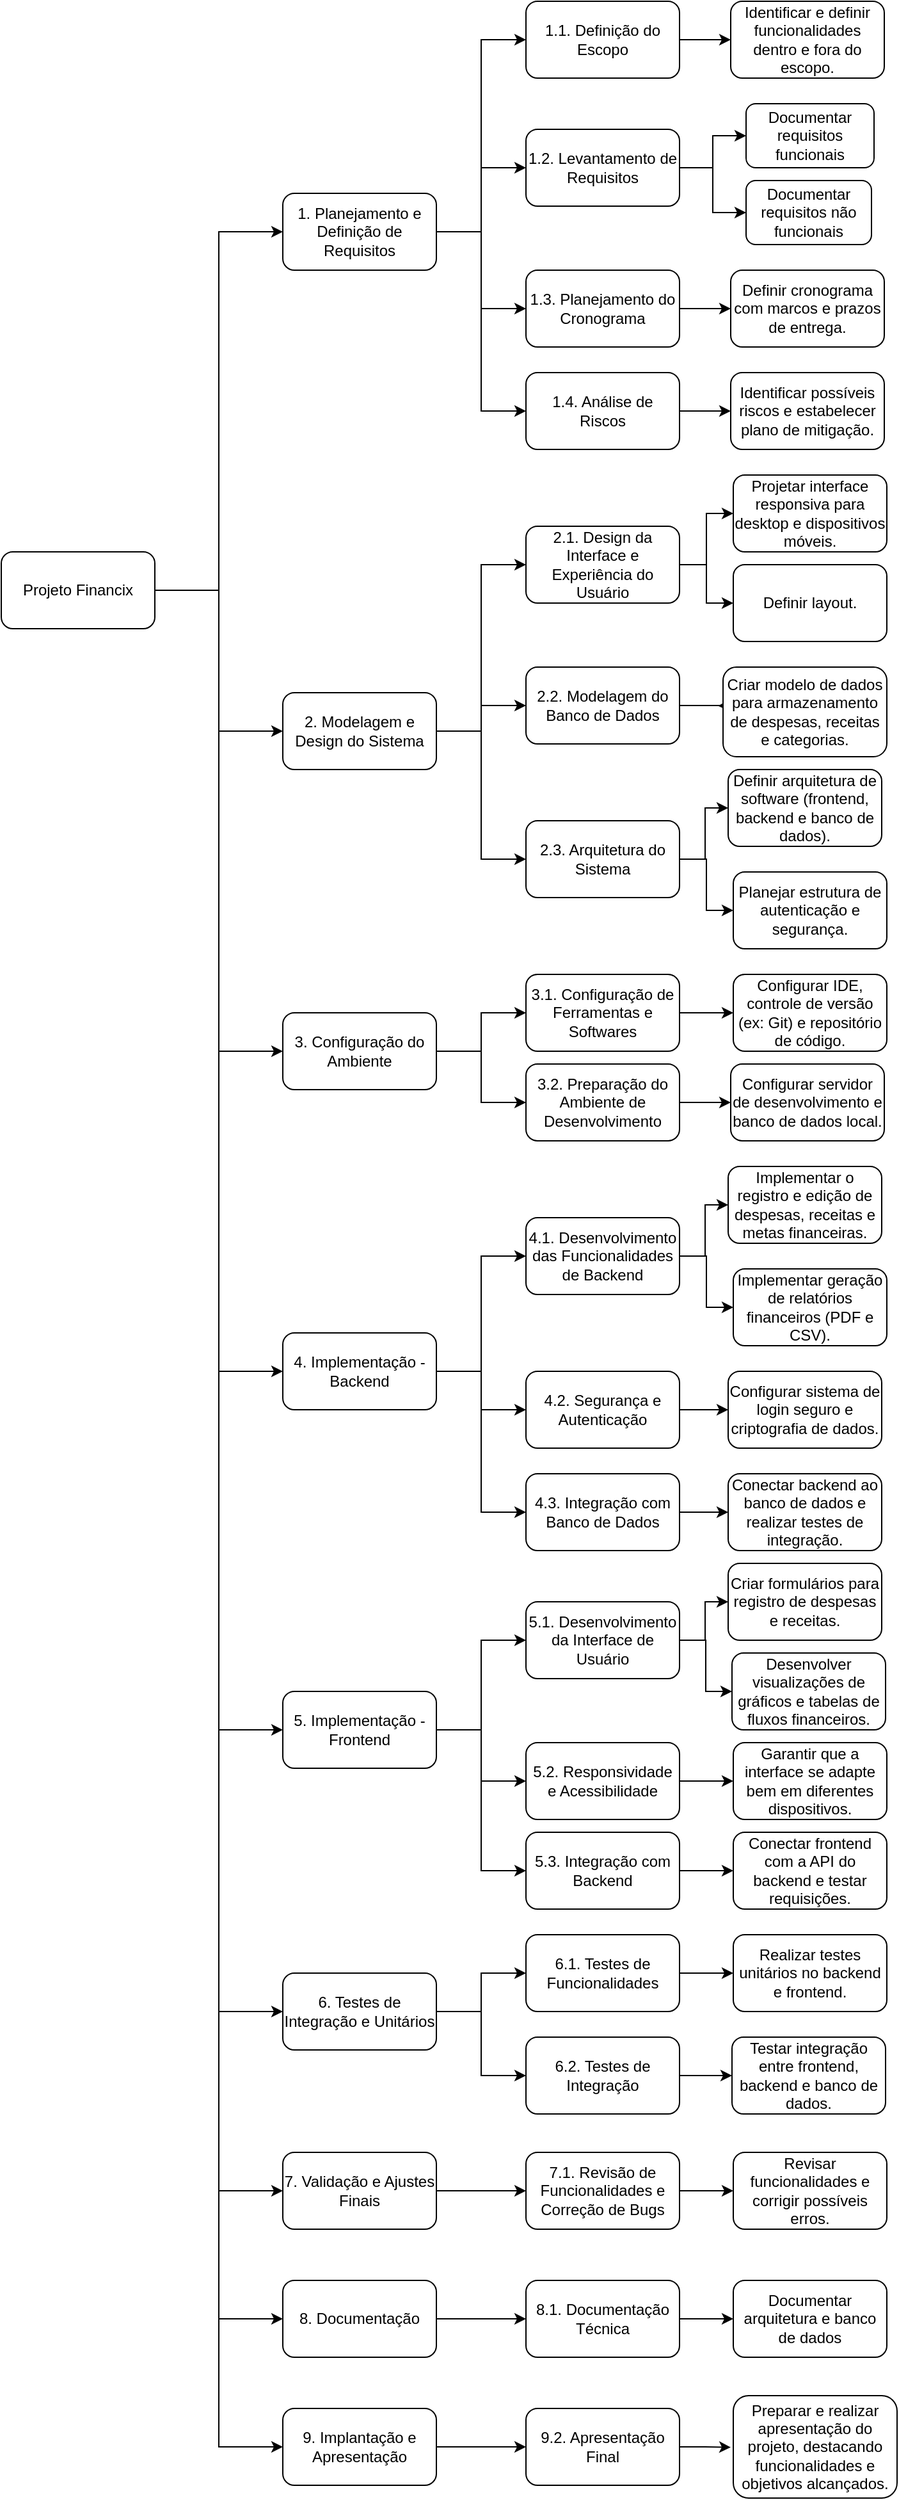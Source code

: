 <mxfile version="24.7.12">
  <diagram name="Página-1" id="34MFDzbk6Uq0YvKTs7TF">
    <mxGraphModel dx="1720" dy="743" grid="1" gridSize="10" guides="1" tooltips="1" connect="1" arrows="1" fold="1" page="1" pageScale="1" pageWidth="827" pageHeight="1169" math="0" shadow="0">
      <root>
        <mxCell id="0" />
        <mxCell id="1" parent="0" />
        <mxCell id="on4v9yn42gorZZdt6JrK-69" style="edgeStyle=orthogonalEdgeStyle;rounded=0;orthogonalLoop=1;jettySize=auto;html=1;exitX=1;exitY=0.5;exitDx=0;exitDy=0;entryX=0;entryY=0.5;entryDx=0;entryDy=0;" edge="1" parent="1" source="on4v9yn42gorZZdt6JrK-1" target="on4v9yn42gorZZdt6JrK-2">
          <mxGeometry relative="1" as="geometry" />
        </mxCell>
        <mxCell id="on4v9yn42gorZZdt6JrK-70" style="edgeStyle=orthogonalEdgeStyle;rounded=0;orthogonalLoop=1;jettySize=auto;html=1;exitX=1;exitY=0.5;exitDx=0;exitDy=0;entryX=0;entryY=0.5;entryDx=0;entryDy=0;" edge="1" parent="1" source="on4v9yn42gorZZdt6JrK-1" target="on4v9yn42gorZZdt6JrK-4">
          <mxGeometry relative="1" as="geometry" />
        </mxCell>
        <mxCell id="on4v9yn42gorZZdt6JrK-72" style="edgeStyle=orthogonalEdgeStyle;rounded=0;orthogonalLoop=1;jettySize=auto;html=1;exitX=1;exitY=0.5;exitDx=0;exitDy=0;entryX=0;entryY=0.5;entryDx=0;entryDy=0;" edge="1" parent="1" source="on4v9yn42gorZZdt6JrK-1" target="on4v9yn42gorZZdt6JrK-71">
          <mxGeometry relative="1" as="geometry" />
        </mxCell>
        <mxCell id="on4v9yn42gorZZdt6JrK-83" style="edgeStyle=orthogonalEdgeStyle;rounded=0;orthogonalLoop=1;jettySize=auto;html=1;exitX=1;exitY=0.5;exitDx=0;exitDy=0;entryX=0;entryY=0.5;entryDx=0;entryDy=0;" edge="1" parent="1" source="on4v9yn42gorZZdt6JrK-1" target="on4v9yn42gorZZdt6JrK-82">
          <mxGeometry relative="1" as="geometry" />
        </mxCell>
        <mxCell id="on4v9yn42gorZZdt6JrK-97" style="edgeStyle=orthogonalEdgeStyle;rounded=0;orthogonalLoop=1;jettySize=auto;html=1;exitX=1;exitY=0.5;exitDx=0;exitDy=0;entryX=0;entryY=0.5;entryDx=0;entryDy=0;" edge="1" parent="1" source="on4v9yn42gorZZdt6JrK-1" target="on4v9yn42gorZZdt6JrK-13">
          <mxGeometry relative="1" as="geometry" />
        </mxCell>
        <mxCell id="on4v9yn42gorZZdt6JrK-98" style="edgeStyle=orthogonalEdgeStyle;rounded=0;orthogonalLoop=1;jettySize=auto;html=1;exitX=1;exitY=0.5;exitDx=0;exitDy=0;entryX=0;entryY=0.5;entryDx=0;entryDy=0;" edge="1" parent="1" source="on4v9yn42gorZZdt6JrK-1" target="on4v9yn42gorZZdt6JrK-12">
          <mxGeometry relative="1" as="geometry" />
        </mxCell>
        <mxCell id="on4v9yn42gorZZdt6JrK-99" style="edgeStyle=orthogonalEdgeStyle;rounded=0;orthogonalLoop=1;jettySize=auto;html=1;exitX=1;exitY=0.5;exitDx=0;exitDy=0;entryX=0;entryY=0.5;entryDx=0;entryDy=0;" edge="1" parent="1" source="on4v9yn42gorZZdt6JrK-1" target="on4v9yn42gorZZdt6JrK-11">
          <mxGeometry relative="1" as="geometry" />
        </mxCell>
        <mxCell id="on4v9yn42gorZZdt6JrK-100" style="edgeStyle=orthogonalEdgeStyle;rounded=0;orthogonalLoop=1;jettySize=auto;html=1;exitX=1;exitY=0.5;exitDx=0;exitDy=0;entryX=0;entryY=0.5;entryDx=0;entryDy=0;" edge="1" parent="1" source="on4v9yn42gorZZdt6JrK-1" target="on4v9yn42gorZZdt6JrK-10">
          <mxGeometry relative="1" as="geometry" />
        </mxCell>
        <mxCell id="on4v9yn42gorZZdt6JrK-101" style="edgeStyle=orthogonalEdgeStyle;rounded=0;orthogonalLoop=1;jettySize=auto;html=1;exitX=1;exitY=0.5;exitDx=0;exitDy=0;entryX=0;entryY=0.5;entryDx=0;entryDy=0;" edge="1" parent="1" source="on4v9yn42gorZZdt6JrK-1" target="on4v9yn42gorZZdt6JrK-14">
          <mxGeometry relative="1" as="geometry" />
        </mxCell>
        <mxCell id="on4v9yn42gorZZdt6JrK-1" value="Projeto Financix" style="rounded=1;whiteSpace=wrap;html=1;" vertex="1" parent="1">
          <mxGeometry x="40" y="560" width="120" height="60" as="geometry" />
        </mxCell>
        <mxCell id="on4v9yn42gorZZdt6JrK-47" style="edgeStyle=orthogonalEdgeStyle;rounded=0;orthogonalLoop=1;jettySize=auto;html=1;exitX=1;exitY=0.5;exitDx=0;exitDy=0;entryX=0;entryY=0.5;entryDx=0;entryDy=0;" edge="1" parent="1" source="on4v9yn42gorZZdt6JrK-2" target="on4v9yn42gorZZdt6JrK-22">
          <mxGeometry relative="1" as="geometry" />
        </mxCell>
        <mxCell id="on4v9yn42gorZZdt6JrK-51" style="edgeStyle=orthogonalEdgeStyle;rounded=0;orthogonalLoop=1;jettySize=auto;html=1;exitX=1;exitY=0.5;exitDx=0;exitDy=0;entryX=0;entryY=0.5;entryDx=0;entryDy=0;" edge="1" parent="1" source="on4v9yn42gorZZdt6JrK-2" target="on4v9yn42gorZZdt6JrK-26">
          <mxGeometry relative="1" as="geometry" />
        </mxCell>
        <mxCell id="on4v9yn42gorZZdt6JrK-52" style="edgeStyle=orthogonalEdgeStyle;rounded=0;orthogonalLoop=1;jettySize=auto;html=1;exitX=1;exitY=0.5;exitDx=0;exitDy=0;entryX=0;entryY=0.5;entryDx=0;entryDy=0;" edge="1" parent="1" source="on4v9yn42gorZZdt6JrK-2" target="on4v9yn42gorZZdt6JrK-32">
          <mxGeometry relative="1" as="geometry" />
        </mxCell>
        <mxCell id="on4v9yn42gorZZdt6JrK-54" style="edgeStyle=orthogonalEdgeStyle;rounded=0;orthogonalLoop=1;jettySize=auto;html=1;exitX=1;exitY=0.5;exitDx=0;exitDy=0;entryX=0;entryY=0.5;entryDx=0;entryDy=0;" edge="1" parent="1" source="on4v9yn42gorZZdt6JrK-2" target="on4v9yn42gorZZdt6JrK-36">
          <mxGeometry relative="1" as="geometry" />
        </mxCell>
        <mxCell id="on4v9yn42gorZZdt6JrK-2" value="1. Planejamento e Definição de Requisitos" style="rounded=1;whiteSpace=wrap;html=1;" vertex="1" parent="1">
          <mxGeometry x="260" y="280" width="120" height="60" as="geometry" />
        </mxCell>
        <mxCell id="on4v9yn42gorZZdt6JrK-55" style="edgeStyle=orthogonalEdgeStyle;rounded=0;orthogonalLoop=1;jettySize=auto;html=1;exitX=1;exitY=0.5;exitDx=0;exitDy=0;entryX=0;entryY=0.5;entryDx=0;entryDy=0;" edge="1" parent="1" source="on4v9yn42gorZZdt6JrK-4" target="on4v9yn42gorZZdt6JrK-40">
          <mxGeometry relative="1" as="geometry" />
        </mxCell>
        <mxCell id="on4v9yn42gorZZdt6JrK-59" style="edgeStyle=orthogonalEdgeStyle;rounded=0;orthogonalLoop=1;jettySize=auto;html=1;exitX=1;exitY=0.5;exitDx=0;exitDy=0;entryX=0;entryY=0.5;entryDx=0;entryDy=0;" edge="1" parent="1" source="on4v9yn42gorZZdt6JrK-4" target="on4v9yn42gorZZdt6JrK-58">
          <mxGeometry relative="1" as="geometry" />
        </mxCell>
        <mxCell id="on4v9yn42gorZZdt6JrK-68" style="edgeStyle=orthogonalEdgeStyle;rounded=0;orthogonalLoop=1;jettySize=auto;html=1;exitX=1;exitY=0.5;exitDx=0;exitDy=0;entryX=0;entryY=0.5;entryDx=0;entryDy=0;" edge="1" parent="1" source="on4v9yn42gorZZdt6JrK-4" target="on4v9yn42gorZZdt6JrK-63">
          <mxGeometry relative="1" as="geometry" />
        </mxCell>
        <mxCell id="on4v9yn42gorZZdt6JrK-4" value="2. Modelagem e Design do Sistema" style="rounded=1;whiteSpace=wrap;html=1;" vertex="1" parent="1">
          <mxGeometry x="260" y="670" width="120" height="60" as="geometry" />
        </mxCell>
        <mxCell id="on4v9yn42gorZZdt6JrK-131" style="edgeStyle=orthogonalEdgeStyle;rounded=0;orthogonalLoop=1;jettySize=auto;html=1;exitX=1;exitY=0.5;exitDx=0;exitDy=0;entryX=0;entryY=0.5;entryDx=0;entryDy=0;" edge="1" parent="1" source="on4v9yn42gorZZdt6JrK-10" target="on4v9yn42gorZZdt6JrK-129">
          <mxGeometry relative="1" as="geometry" />
        </mxCell>
        <mxCell id="on4v9yn42gorZZdt6JrK-10" value="8. Documentação" style="rounded=1;whiteSpace=wrap;html=1;" vertex="1" parent="1">
          <mxGeometry x="260" y="1910" width="120" height="60" as="geometry" />
        </mxCell>
        <mxCell id="on4v9yn42gorZZdt6JrK-127" style="edgeStyle=orthogonalEdgeStyle;rounded=0;orthogonalLoop=1;jettySize=auto;html=1;exitX=1;exitY=0.5;exitDx=0;exitDy=0;entryX=0;entryY=0.5;entryDx=0;entryDy=0;" edge="1" parent="1" source="on4v9yn42gorZZdt6JrK-11" target="on4v9yn42gorZZdt6JrK-125">
          <mxGeometry relative="1" as="geometry" />
        </mxCell>
        <mxCell id="on4v9yn42gorZZdt6JrK-11" value="7. Validação e Ajustes Finais" style="rounded=1;whiteSpace=wrap;html=1;" vertex="1" parent="1">
          <mxGeometry x="260" y="1810" width="120" height="60" as="geometry" />
        </mxCell>
        <mxCell id="on4v9yn42gorZZdt6JrK-118" style="edgeStyle=orthogonalEdgeStyle;rounded=0;orthogonalLoop=1;jettySize=auto;html=1;exitX=1;exitY=0.5;exitDx=0;exitDy=0;entryX=0;entryY=0.5;entryDx=0;entryDy=0;" edge="1" parent="1" source="on4v9yn42gorZZdt6JrK-12" target="on4v9yn42gorZZdt6JrK-116">
          <mxGeometry relative="1" as="geometry" />
        </mxCell>
        <mxCell id="on4v9yn42gorZZdt6JrK-119" style="edgeStyle=orthogonalEdgeStyle;rounded=0;orthogonalLoop=1;jettySize=auto;html=1;exitX=1;exitY=0.5;exitDx=0;exitDy=0;entryX=0;entryY=0.5;entryDx=0;entryDy=0;" edge="1" parent="1" source="on4v9yn42gorZZdt6JrK-12" target="on4v9yn42gorZZdt6JrK-117">
          <mxGeometry relative="1" as="geometry" />
        </mxCell>
        <mxCell id="on4v9yn42gorZZdt6JrK-12" value="6. Testes de Integração e Unitários" style="rounded=1;whiteSpace=wrap;html=1;" vertex="1" parent="1">
          <mxGeometry x="260" y="1670" width="120" height="60" as="geometry" />
        </mxCell>
        <mxCell id="on4v9yn42gorZZdt6JrK-109" style="edgeStyle=orthogonalEdgeStyle;rounded=0;orthogonalLoop=1;jettySize=auto;html=1;exitX=1;exitY=0.5;exitDx=0;exitDy=0;entryX=0;entryY=0.5;entryDx=0;entryDy=0;" edge="1" parent="1" source="on4v9yn42gorZZdt6JrK-13" target="on4v9yn42gorZZdt6JrK-102">
          <mxGeometry relative="1" as="geometry" />
        </mxCell>
        <mxCell id="on4v9yn42gorZZdt6JrK-114" style="edgeStyle=orthogonalEdgeStyle;rounded=0;orthogonalLoop=1;jettySize=auto;html=1;exitX=1;exitY=0.5;exitDx=0;exitDy=0;entryX=0;entryY=0.5;entryDx=0;entryDy=0;" edge="1" parent="1" source="on4v9yn42gorZZdt6JrK-13" target="on4v9yn42gorZZdt6JrK-103">
          <mxGeometry relative="1" as="geometry" />
        </mxCell>
        <mxCell id="on4v9yn42gorZZdt6JrK-115" style="edgeStyle=orthogonalEdgeStyle;rounded=0;orthogonalLoop=1;jettySize=auto;html=1;exitX=1;exitY=0.5;exitDx=0;exitDy=0;entryX=0;entryY=0.5;entryDx=0;entryDy=0;" edge="1" parent="1" source="on4v9yn42gorZZdt6JrK-13" target="on4v9yn42gorZZdt6JrK-104">
          <mxGeometry relative="1" as="geometry" />
        </mxCell>
        <mxCell id="on4v9yn42gorZZdt6JrK-13" value="5. Implementação - Frontend" style="rounded=1;whiteSpace=wrap;html=1;" vertex="1" parent="1">
          <mxGeometry x="260" y="1450" width="120" height="60" as="geometry" />
        </mxCell>
        <mxCell id="on4v9yn42gorZZdt6JrK-135" style="edgeStyle=orthogonalEdgeStyle;rounded=0;orthogonalLoop=1;jettySize=auto;html=1;exitX=1;exitY=0.5;exitDx=0;exitDy=0;entryX=0;entryY=0.5;entryDx=0;entryDy=0;" edge="1" parent="1" source="on4v9yn42gorZZdt6JrK-14" target="on4v9yn42gorZZdt6JrK-133">
          <mxGeometry relative="1" as="geometry" />
        </mxCell>
        <mxCell id="on4v9yn42gorZZdt6JrK-14" value="9. Implantação e Apresentação" style="rounded=1;whiteSpace=wrap;html=1;" vertex="1" parent="1">
          <mxGeometry x="260" y="2010" width="120" height="60" as="geometry" />
        </mxCell>
        <mxCell id="on4v9yn42gorZZdt6JrK-46" style="edgeStyle=orthogonalEdgeStyle;rounded=0;orthogonalLoop=1;jettySize=auto;html=1;exitX=1;exitY=0.5;exitDx=0;exitDy=0;entryX=0;entryY=0.5;entryDx=0;entryDy=0;" edge="1" parent="1" source="on4v9yn42gorZZdt6JrK-22" target="on4v9yn42gorZZdt6JrK-23">
          <mxGeometry relative="1" as="geometry" />
        </mxCell>
        <mxCell id="on4v9yn42gorZZdt6JrK-22" value="1.1. Definição do Escopo" style="rounded=1;whiteSpace=wrap;html=1;" vertex="1" parent="1">
          <mxGeometry x="450" y="130" width="120" height="60" as="geometry" />
        </mxCell>
        <mxCell id="on4v9yn42gorZZdt6JrK-23" value="Identificar e definir funcionalidades dentro e fora do escopo." style="rounded=1;whiteSpace=wrap;html=1;" vertex="1" parent="1">
          <mxGeometry x="610" y="130" width="120" height="60" as="geometry" />
        </mxCell>
        <mxCell id="on4v9yn42gorZZdt6JrK-48" style="edgeStyle=orthogonalEdgeStyle;rounded=0;orthogonalLoop=1;jettySize=auto;html=1;exitX=1;exitY=0.5;exitDx=0;exitDy=0;entryX=0;entryY=0.5;entryDx=0;entryDy=0;" edge="1" parent="1" source="on4v9yn42gorZZdt6JrK-26" target="on4v9yn42gorZZdt6JrK-28">
          <mxGeometry relative="1" as="geometry" />
        </mxCell>
        <mxCell id="on4v9yn42gorZZdt6JrK-49" style="edgeStyle=orthogonalEdgeStyle;rounded=0;orthogonalLoop=1;jettySize=auto;html=1;exitX=1;exitY=0.5;exitDx=0;exitDy=0;entryX=0;entryY=0.5;entryDx=0;entryDy=0;" edge="1" parent="1" source="on4v9yn42gorZZdt6JrK-26" target="on4v9yn42gorZZdt6JrK-30">
          <mxGeometry relative="1" as="geometry" />
        </mxCell>
        <mxCell id="on4v9yn42gorZZdt6JrK-26" value="1.2. Levantamento de Requisitos" style="rounded=1;whiteSpace=wrap;html=1;" vertex="1" parent="1">
          <mxGeometry x="450" y="230" width="120" height="60" as="geometry" />
        </mxCell>
        <mxCell id="on4v9yn42gorZZdt6JrK-28" value="Documentar requisitos funcionais" style="rounded=1;whiteSpace=wrap;html=1;" vertex="1" parent="1">
          <mxGeometry x="622" y="210" width="100" height="50" as="geometry" />
        </mxCell>
        <mxCell id="on4v9yn42gorZZdt6JrK-30" value="Documentar requisitos não funcionais" style="rounded=1;whiteSpace=wrap;html=1;" vertex="1" parent="1">
          <mxGeometry x="622" y="270" width="98" height="50" as="geometry" />
        </mxCell>
        <mxCell id="on4v9yn42gorZZdt6JrK-50" style="edgeStyle=orthogonalEdgeStyle;rounded=0;orthogonalLoop=1;jettySize=auto;html=1;exitX=1;exitY=0.5;exitDx=0;exitDy=0;entryX=0;entryY=0.5;entryDx=0;entryDy=0;" edge="1" parent="1" source="on4v9yn42gorZZdt6JrK-32" target="on4v9yn42gorZZdt6JrK-33">
          <mxGeometry relative="1" as="geometry" />
        </mxCell>
        <mxCell id="on4v9yn42gorZZdt6JrK-32" value="1.3. Planejamento do Cronograma" style="rounded=1;whiteSpace=wrap;html=1;" vertex="1" parent="1">
          <mxGeometry x="450" y="340" width="120" height="60" as="geometry" />
        </mxCell>
        <mxCell id="on4v9yn42gorZZdt6JrK-33" value="Definir cronograma com marcos e prazos de entrega." style="rounded=1;whiteSpace=wrap;html=1;" vertex="1" parent="1">
          <mxGeometry x="610" y="340" width="120" height="60" as="geometry" />
        </mxCell>
        <mxCell id="on4v9yn42gorZZdt6JrK-53" style="edgeStyle=orthogonalEdgeStyle;rounded=0;orthogonalLoop=1;jettySize=auto;html=1;exitX=1;exitY=0.5;exitDx=0;exitDy=0;entryX=0;entryY=0.5;entryDx=0;entryDy=0;" edge="1" parent="1" source="on4v9yn42gorZZdt6JrK-36" target="on4v9yn42gorZZdt6JrK-37">
          <mxGeometry relative="1" as="geometry" />
        </mxCell>
        <mxCell id="on4v9yn42gorZZdt6JrK-36" value="1.4. Análise de Riscos" style="rounded=1;whiteSpace=wrap;html=1;" vertex="1" parent="1">
          <mxGeometry x="450" y="420" width="120" height="60" as="geometry" />
        </mxCell>
        <mxCell id="on4v9yn42gorZZdt6JrK-37" value="Identificar possíveis riscos e estabelecer plano de mitigação." style="rounded=1;whiteSpace=wrap;html=1;" vertex="1" parent="1">
          <mxGeometry x="610" y="420" width="120" height="60" as="geometry" />
        </mxCell>
        <mxCell id="on4v9yn42gorZZdt6JrK-56" style="edgeStyle=orthogonalEdgeStyle;rounded=0;orthogonalLoop=1;jettySize=auto;html=1;exitX=1;exitY=0.5;exitDx=0;exitDy=0;entryX=0;entryY=0.5;entryDx=0;entryDy=0;" edge="1" parent="1" source="on4v9yn42gorZZdt6JrK-40" target="on4v9yn42gorZZdt6JrK-41">
          <mxGeometry relative="1" as="geometry" />
        </mxCell>
        <mxCell id="on4v9yn42gorZZdt6JrK-57" style="edgeStyle=orthogonalEdgeStyle;rounded=0;orthogonalLoop=1;jettySize=auto;html=1;exitX=1;exitY=0.5;exitDx=0;exitDy=0;entryX=0;entryY=0.5;entryDx=0;entryDy=0;" edge="1" parent="1" source="on4v9yn42gorZZdt6JrK-40" target="on4v9yn42gorZZdt6JrK-42">
          <mxGeometry relative="1" as="geometry" />
        </mxCell>
        <mxCell id="on4v9yn42gorZZdt6JrK-40" value="2.1. Design da Interface e Experiência do Usuário" style="rounded=1;whiteSpace=wrap;html=1;" vertex="1" parent="1">
          <mxGeometry x="450" y="540" width="120" height="60" as="geometry" />
        </mxCell>
        <mxCell id="on4v9yn42gorZZdt6JrK-41" value="Projetar interface responsiva para desktop e dispositivos móveis." style="rounded=1;whiteSpace=wrap;html=1;" vertex="1" parent="1">
          <mxGeometry x="612" y="500" width="120" height="60" as="geometry" />
        </mxCell>
        <mxCell id="on4v9yn42gorZZdt6JrK-42" value="Definir layout." style="rounded=1;whiteSpace=wrap;html=1;" vertex="1" parent="1">
          <mxGeometry x="612" y="570" width="120" height="60" as="geometry" />
        </mxCell>
        <mxCell id="on4v9yn42gorZZdt6JrK-62" style="edgeStyle=orthogonalEdgeStyle;rounded=0;orthogonalLoop=1;jettySize=auto;html=1;exitX=1;exitY=0.5;exitDx=0;exitDy=0;" edge="1" parent="1" source="on4v9yn42gorZZdt6JrK-58">
          <mxGeometry relative="1" as="geometry">
            <mxPoint x="600" y="680.294" as="targetPoint" />
            <Array as="points">
              <mxPoint x="610" y="680" />
              <mxPoint x="610" y="680" />
            </Array>
          </mxGeometry>
        </mxCell>
        <mxCell id="on4v9yn42gorZZdt6JrK-58" value="2.2. Modelagem do Banco de Dados" style="rounded=1;whiteSpace=wrap;html=1;" vertex="1" parent="1">
          <mxGeometry x="450" y="650" width="120" height="60" as="geometry" />
        </mxCell>
        <mxCell id="on4v9yn42gorZZdt6JrK-60" value="Criar modelo de dados para armazenamento de despesas, receitas e categorias." style="rounded=1;whiteSpace=wrap;html=1;" vertex="1" parent="1">
          <mxGeometry x="604" y="650" width="128" height="70" as="geometry" />
        </mxCell>
        <mxCell id="on4v9yn42gorZZdt6JrK-66" style="edgeStyle=orthogonalEdgeStyle;rounded=0;orthogonalLoop=1;jettySize=auto;html=1;exitX=1;exitY=0.5;exitDx=0;exitDy=0;entryX=0;entryY=0.5;entryDx=0;entryDy=0;" edge="1" parent="1" source="on4v9yn42gorZZdt6JrK-63" target="on4v9yn42gorZZdt6JrK-64">
          <mxGeometry relative="1" as="geometry" />
        </mxCell>
        <mxCell id="on4v9yn42gorZZdt6JrK-67" style="edgeStyle=orthogonalEdgeStyle;rounded=0;orthogonalLoop=1;jettySize=auto;html=1;exitX=1;exitY=0.5;exitDx=0;exitDy=0;entryX=0;entryY=0.5;entryDx=0;entryDy=0;" edge="1" parent="1" source="on4v9yn42gorZZdt6JrK-63" target="on4v9yn42gorZZdt6JrK-65">
          <mxGeometry relative="1" as="geometry" />
        </mxCell>
        <mxCell id="on4v9yn42gorZZdt6JrK-63" value="2.3. Arquitetura do Sistema" style="rounded=1;whiteSpace=wrap;html=1;" vertex="1" parent="1">
          <mxGeometry x="450" y="770" width="120" height="60" as="geometry" />
        </mxCell>
        <mxCell id="on4v9yn42gorZZdt6JrK-64" value="Definir arquitetura de software (frontend, backend e banco de dados)." style="rounded=1;whiteSpace=wrap;html=1;" vertex="1" parent="1">
          <mxGeometry x="608" y="730" width="120" height="60" as="geometry" />
        </mxCell>
        <mxCell id="on4v9yn42gorZZdt6JrK-65" value="Planejar estrutura de autenticação e segurança." style="rounded=1;whiteSpace=wrap;html=1;" vertex="1" parent="1">
          <mxGeometry x="612" y="810" width="120" height="60" as="geometry" />
        </mxCell>
        <mxCell id="on4v9yn42gorZZdt6JrK-76" style="edgeStyle=orthogonalEdgeStyle;rounded=0;orthogonalLoop=1;jettySize=auto;html=1;exitX=1;exitY=0.5;exitDx=0;exitDy=0;entryX=0;entryY=0.5;entryDx=0;entryDy=0;" edge="1" parent="1" source="on4v9yn42gorZZdt6JrK-71" target="on4v9yn42gorZZdt6JrK-73">
          <mxGeometry relative="1" as="geometry" />
        </mxCell>
        <mxCell id="on4v9yn42gorZZdt6JrK-78" style="edgeStyle=orthogonalEdgeStyle;rounded=0;orthogonalLoop=1;jettySize=auto;html=1;exitX=1;exitY=0.5;exitDx=0;exitDy=0;entryX=0;entryY=0.5;entryDx=0;entryDy=0;" edge="1" parent="1" source="on4v9yn42gorZZdt6JrK-71" target="on4v9yn42gorZZdt6JrK-74">
          <mxGeometry relative="1" as="geometry" />
        </mxCell>
        <mxCell id="on4v9yn42gorZZdt6JrK-71" value="3. Configuração do Ambiente" style="rounded=1;whiteSpace=wrap;html=1;" vertex="1" parent="1">
          <mxGeometry x="260" y="920" width="120" height="60" as="geometry" />
        </mxCell>
        <mxCell id="on4v9yn42gorZZdt6JrK-77" style="edgeStyle=orthogonalEdgeStyle;rounded=0;orthogonalLoop=1;jettySize=auto;html=1;exitX=1;exitY=0.5;exitDx=0;exitDy=0;entryX=0;entryY=0.5;entryDx=0;entryDy=0;" edge="1" parent="1" source="on4v9yn42gorZZdt6JrK-73" target="on4v9yn42gorZZdt6JrK-75">
          <mxGeometry relative="1" as="geometry" />
        </mxCell>
        <mxCell id="on4v9yn42gorZZdt6JrK-73" value="3.1. Configuração de Ferramentas e Softwares" style="rounded=1;whiteSpace=wrap;html=1;" vertex="1" parent="1">
          <mxGeometry x="450" y="890" width="120" height="60" as="geometry" />
        </mxCell>
        <mxCell id="on4v9yn42gorZZdt6JrK-81" style="edgeStyle=orthogonalEdgeStyle;rounded=0;orthogonalLoop=1;jettySize=auto;html=1;exitX=1;exitY=0.5;exitDx=0;exitDy=0;entryX=0;entryY=0.5;entryDx=0;entryDy=0;" edge="1" parent="1" source="on4v9yn42gorZZdt6JrK-74" target="on4v9yn42gorZZdt6JrK-79">
          <mxGeometry relative="1" as="geometry" />
        </mxCell>
        <mxCell id="on4v9yn42gorZZdt6JrK-74" value="3.2. Preparação do Ambiente de Desenvolvimento" style="rounded=1;whiteSpace=wrap;html=1;" vertex="1" parent="1">
          <mxGeometry x="450" y="960" width="120" height="60" as="geometry" />
        </mxCell>
        <mxCell id="on4v9yn42gorZZdt6JrK-75" value="Configurar IDE, controle de versão (ex: Git) e repositório de código." style="rounded=1;whiteSpace=wrap;html=1;" vertex="1" parent="1">
          <mxGeometry x="612" y="890" width="120" height="60" as="geometry" />
        </mxCell>
        <mxCell id="on4v9yn42gorZZdt6JrK-79" value="Configurar servidor de desenvolvimento e banco de dados local." style="rounded=1;whiteSpace=wrap;html=1;" vertex="1" parent="1">
          <mxGeometry x="610" y="960" width="120" height="60" as="geometry" />
        </mxCell>
        <mxCell id="on4v9yn42gorZZdt6JrK-86" style="edgeStyle=orthogonalEdgeStyle;rounded=0;orthogonalLoop=1;jettySize=auto;html=1;exitX=1;exitY=0.5;exitDx=0;exitDy=0;entryX=0;entryY=0.5;entryDx=0;entryDy=0;" edge="1" parent="1" source="on4v9yn42gorZZdt6JrK-80" target="on4v9yn42gorZZdt6JrK-84">
          <mxGeometry relative="1" as="geometry" />
        </mxCell>
        <mxCell id="on4v9yn42gorZZdt6JrK-87" style="edgeStyle=orthogonalEdgeStyle;rounded=0;orthogonalLoop=1;jettySize=auto;html=1;exitX=1;exitY=0.5;exitDx=0;exitDy=0;entryX=0;entryY=0.5;entryDx=0;entryDy=0;" edge="1" parent="1" source="on4v9yn42gorZZdt6JrK-80" target="on4v9yn42gorZZdt6JrK-85">
          <mxGeometry relative="1" as="geometry" />
        </mxCell>
        <mxCell id="on4v9yn42gorZZdt6JrK-80" value="4.1. Desenvolvimento das Funcionalidades de Backend" style="rounded=1;whiteSpace=wrap;html=1;" vertex="1" parent="1">
          <mxGeometry x="450" y="1080" width="120" height="60" as="geometry" />
        </mxCell>
        <mxCell id="on4v9yn42gorZZdt6JrK-88" style="edgeStyle=orthogonalEdgeStyle;rounded=0;orthogonalLoop=1;jettySize=auto;html=1;exitX=1;exitY=0.5;exitDx=0;exitDy=0;entryX=0;entryY=0.5;entryDx=0;entryDy=0;" edge="1" parent="1" source="on4v9yn42gorZZdt6JrK-82" target="on4v9yn42gorZZdt6JrK-80">
          <mxGeometry relative="1" as="geometry" />
        </mxCell>
        <mxCell id="on4v9yn42gorZZdt6JrK-91" style="edgeStyle=orthogonalEdgeStyle;rounded=0;orthogonalLoop=1;jettySize=auto;html=1;exitX=1;exitY=0.5;exitDx=0;exitDy=0;entryX=0;entryY=0.5;entryDx=0;entryDy=0;" edge="1" parent="1" source="on4v9yn42gorZZdt6JrK-82" target="on4v9yn42gorZZdt6JrK-89">
          <mxGeometry relative="1" as="geometry" />
        </mxCell>
        <mxCell id="on4v9yn42gorZZdt6JrK-95" style="edgeStyle=orthogonalEdgeStyle;rounded=0;orthogonalLoop=1;jettySize=auto;html=1;exitX=1;exitY=0.5;exitDx=0;exitDy=0;entryX=0;entryY=0.5;entryDx=0;entryDy=0;" edge="1" parent="1" source="on4v9yn42gorZZdt6JrK-82" target="on4v9yn42gorZZdt6JrK-93">
          <mxGeometry relative="1" as="geometry" />
        </mxCell>
        <mxCell id="on4v9yn42gorZZdt6JrK-82" value="4. Implementação - Backend" style="rounded=1;whiteSpace=wrap;html=1;" vertex="1" parent="1">
          <mxGeometry x="260" y="1170" width="120" height="60" as="geometry" />
        </mxCell>
        <mxCell id="on4v9yn42gorZZdt6JrK-84" value="Implementar o registro e edição de despesas, receitas e metas financeiras." style="rounded=1;whiteSpace=wrap;html=1;" vertex="1" parent="1">
          <mxGeometry x="608" y="1040" width="120" height="60" as="geometry" />
        </mxCell>
        <mxCell id="on4v9yn42gorZZdt6JrK-85" value="Implementar geração de relatórios financeiros (PDF e CSV)." style="rounded=1;whiteSpace=wrap;html=1;" vertex="1" parent="1">
          <mxGeometry x="612" y="1120" width="120" height="60" as="geometry" />
        </mxCell>
        <mxCell id="on4v9yn42gorZZdt6JrK-92" style="edgeStyle=orthogonalEdgeStyle;rounded=0;orthogonalLoop=1;jettySize=auto;html=1;exitX=1;exitY=0.5;exitDx=0;exitDy=0;entryX=0;entryY=0.5;entryDx=0;entryDy=0;" edge="1" parent="1" source="on4v9yn42gorZZdt6JrK-89" target="on4v9yn42gorZZdt6JrK-90">
          <mxGeometry relative="1" as="geometry" />
        </mxCell>
        <mxCell id="on4v9yn42gorZZdt6JrK-89" value="4.2. Segurança e Autenticação" style="rounded=1;whiteSpace=wrap;html=1;" vertex="1" parent="1">
          <mxGeometry x="450" y="1200" width="120" height="60" as="geometry" />
        </mxCell>
        <mxCell id="on4v9yn42gorZZdt6JrK-90" value="Configurar sistema de login seguro e criptografia de dados." style="rounded=1;whiteSpace=wrap;html=1;" vertex="1" parent="1">
          <mxGeometry x="608" y="1200" width="120" height="60" as="geometry" />
        </mxCell>
        <mxCell id="on4v9yn42gorZZdt6JrK-96" style="edgeStyle=orthogonalEdgeStyle;rounded=0;orthogonalLoop=1;jettySize=auto;html=1;exitX=1;exitY=0.5;exitDx=0;exitDy=0;entryX=0;entryY=0.5;entryDx=0;entryDy=0;" edge="1" parent="1" source="on4v9yn42gorZZdt6JrK-93" target="on4v9yn42gorZZdt6JrK-94">
          <mxGeometry relative="1" as="geometry" />
        </mxCell>
        <mxCell id="on4v9yn42gorZZdt6JrK-93" value="4.3. Integração com Banco de Dados" style="rounded=1;whiteSpace=wrap;html=1;" vertex="1" parent="1">
          <mxGeometry x="450" y="1280" width="120" height="60" as="geometry" />
        </mxCell>
        <mxCell id="on4v9yn42gorZZdt6JrK-94" value="Conectar backend ao banco de dados e realizar testes de integração." style="rounded=1;whiteSpace=wrap;html=1;" vertex="1" parent="1">
          <mxGeometry x="608" y="1280" width="120" height="60" as="geometry" />
        </mxCell>
        <mxCell id="on4v9yn42gorZZdt6JrK-107" style="edgeStyle=orthogonalEdgeStyle;rounded=0;orthogonalLoop=1;jettySize=auto;html=1;exitX=1;exitY=0.5;exitDx=0;exitDy=0;entryX=0;entryY=0.5;entryDx=0;entryDy=0;" edge="1" parent="1" source="on4v9yn42gorZZdt6JrK-102" target="on4v9yn42gorZZdt6JrK-105">
          <mxGeometry relative="1" as="geometry" />
        </mxCell>
        <mxCell id="on4v9yn42gorZZdt6JrK-108" style="edgeStyle=orthogonalEdgeStyle;rounded=0;orthogonalLoop=1;jettySize=auto;html=1;exitX=1;exitY=0.5;exitDx=0;exitDy=0;entryX=0;entryY=0.5;entryDx=0;entryDy=0;" edge="1" parent="1" source="on4v9yn42gorZZdt6JrK-102" target="on4v9yn42gorZZdt6JrK-106">
          <mxGeometry relative="1" as="geometry" />
        </mxCell>
        <mxCell id="on4v9yn42gorZZdt6JrK-102" value="5.1. Desenvolvimento da Interface de Usuário" style="rounded=1;whiteSpace=wrap;html=1;" vertex="1" parent="1">
          <mxGeometry x="450" y="1380" width="120" height="60" as="geometry" />
        </mxCell>
        <mxCell id="on4v9yn42gorZZdt6JrK-113" style="edgeStyle=orthogonalEdgeStyle;rounded=0;orthogonalLoop=1;jettySize=auto;html=1;exitX=1;exitY=0.5;exitDx=0;exitDy=0;entryX=0;entryY=0.5;entryDx=0;entryDy=0;" edge="1" parent="1" source="on4v9yn42gorZZdt6JrK-103" target="on4v9yn42gorZZdt6JrK-110">
          <mxGeometry relative="1" as="geometry" />
        </mxCell>
        <mxCell id="on4v9yn42gorZZdt6JrK-103" value="5.2. Responsividade e Acessibilidade" style="rounded=1;whiteSpace=wrap;html=1;" vertex="1" parent="1">
          <mxGeometry x="450" y="1490" width="120" height="60" as="geometry" />
        </mxCell>
        <mxCell id="on4v9yn42gorZZdt6JrK-112" style="edgeStyle=orthogonalEdgeStyle;rounded=0;orthogonalLoop=1;jettySize=auto;html=1;exitX=1;exitY=0.5;exitDx=0;exitDy=0;entryX=0;entryY=0.5;entryDx=0;entryDy=0;" edge="1" parent="1" source="on4v9yn42gorZZdt6JrK-104" target="on4v9yn42gorZZdt6JrK-111">
          <mxGeometry relative="1" as="geometry" />
        </mxCell>
        <mxCell id="on4v9yn42gorZZdt6JrK-104" value="5.3. Integração com Backend" style="rounded=1;whiteSpace=wrap;html=1;" vertex="1" parent="1">
          <mxGeometry x="450" y="1560" width="120" height="60" as="geometry" />
        </mxCell>
        <mxCell id="on4v9yn42gorZZdt6JrK-105" value="Criar formulários para registro de despesas e receitas." style="rounded=1;whiteSpace=wrap;html=1;" vertex="1" parent="1">
          <mxGeometry x="608" y="1350" width="120" height="60" as="geometry" />
        </mxCell>
        <mxCell id="on4v9yn42gorZZdt6JrK-106" value="Desenvolver visualizações de gráficos e tabelas de fluxos financeiros." style="rounded=1;whiteSpace=wrap;html=1;" vertex="1" parent="1">
          <mxGeometry x="611" y="1420" width="120" height="60" as="geometry" />
        </mxCell>
        <mxCell id="on4v9yn42gorZZdt6JrK-110" value="Garantir que a interface se adapte bem em diferentes dispositivos." style="rounded=1;whiteSpace=wrap;html=1;" vertex="1" parent="1">
          <mxGeometry x="612" y="1490" width="120" height="60" as="geometry" />
        </mxCell>
        <mxCell id="on4v9yn42gorZZdt6JrK-111" value="Conectar frontend com a API do backend e testar requisições." style="rounded=1;whiteSpace=wrap;html=1;" vertex="1" parent="1">
          <mxGeometry x="612" y="1560" width="120" height="60" as="geometry" />
        </mxCell>
        <mxCell id="on4v9yn42gorZZdt6JrK-122" style="edgeStyle=orthogonalEdgeStyle;rounded=0;orthogonalLoop=1;jettySize=auto;html=1;exitX=1;exitY=0.5;exitDx=0;exitDy=0;entryX=0;entryY=0.5;entryDx=0;entryDy=0;" edge="1" parent="1" source="on4v9yn42gorZZdt6JrK-116" target="on4v9yn42gorZZdt6JrK-120">
          <mxGeometry relative="1" as="geometry" />
        </mxCell>
        <mxCell id="on4v9yn42gorZZdt6JrK-116" value="6.1. Testes de Funcionalidades" style="rounded=1;whiteSpace=wrap;html=1;" vertex="1" parent="1">
          <mxGeometry x="450" y="1640" width="120" height="60" as="geometry" />
        </mxCell>
        <mxCell id="on4v9yn42gorZZdt6JrK-123" style="edgeStyle=orthogonalEdgeStyle;rounded=0;orthogonalLoop=1;jettySize=auto;html=1;exitX=1;exitY=0.5;exitDx=0;exitDy=0;entryX=0;entryY=0.5;entryDx=0;entryDy=0;" edge="1" parent="1" source="on4v9yn42gorZZdt6JrK-117" target="on4v9yn42gorZZdt6JrK-121">
          <mxGeometry relative="1" as="geometry" />
        </mxCell>
        <mxCell id="on4v9yn42gorZZdt6JrK-117" value="6.2. Testes de Integração" style="rounded=1;whiteSpace=wrap;html=1;" vertex="1" parent="1">
          <mxGeometry x="450" y="1720" width="120" height="60" as="geometry" />
        </mxCell>
        <mxCell id="on4v9yn42gorZZdt6JrK-120" value="Realizar testes unitários no backend e frontend." style="rounded=1;whiteSpace=wrap;html=1;" vertex="1" parent="1">
          <mxGeometry x="612" y="1640" width="120" height="60" as="geometry" />
        </mxCell>
        <mxCell id="on4v9yn42gorZZdt6JrK-121" value="Testar integração entre frontend, backend e banco de dados." style="rounded=1;whiteSpace=wrap;html=1;" vertex="1" parent="1">
          <mxGeometry x="611" y="1720" width="120" height="60" as="geometry" />
        </mxCell>
        <mxCell id="on4v9yn42gorZZdt6JrK-128" style="edgeStyle=orthogonalEdgeStyle;rounded=0;orthogonalLoop=1;jettySize=auto;html=1;exitX=1;exitY=0.5;exitDx=0;exitDy=0;entryX=0;entryY=0.5;entryDx=0;entryDy=0;" edge="1" parent="1" source="on4v9yn42gorZZdt6JrK-125" target="on4v9yn42gorZZdt6JrK-126">
          <mxGeometry relative="1" as="geometry" />
        </mxCell>
        <mxCell id="on4v9yn42gorZZdt6JrK-125" value="7.1. Revisão de Funcionalidades e Correção de Bugs" style="rounded=1;whiteSpace=wrap;html=1;" vertex="1" parent="1">
          <mxGeometry x="450" y="1810" width="120" height="60" as="geometry" />
        </mxCell>
        <mxCell id="on4v9yn42gorZZdt6JrK-126" value="Revisar funcionalidades e corrigir possíveis erros." style="rounded=1;whiteSpace=wrap;html=1;" vertex="1" parent="1">
          <mxGeometry x="612" y="1810" width="120" height="60" as="geometry" />
        </mxCell>
        <mxCell id="on4v9yn42gorZZdt6JrK-132" style="edgeStyle=orthogonalEdgeStyle;rounded=0;orthogonalLoop=1;jettySize=auto;html=1;exitX=1;exitY=0.5;exitDx=0;exitDy=0;entryX=0;entryY=0.5;entryDx=0;entryDy=0;" edge="1" parent="1" source="on4v9yn42gorZZdt6JrK-129" target="on4v9yn42gorZZdt6JrK-130">
          <mxGeometry relative="1" as="geometry" />
        </mxCell>
        <mxCell id="on4v9yn42gorZZdt6JrK-129" value="8.1. Documentação Técnica" style="rounded=1;whiteSpace=wrap;html=1;" vertex="1" parent="1">
          <mxGeometry x="450" y="1910" width="120" height="60" as="geometry" />
        </mxCell>
        <mxCell id="on4v9yn42gorZZdt6JrK-130" value="Documentar arquitetura e banco de dados" style="rounded=1;whiteSpace=wrap;html=1;" vertex="1" parent="1">
          <mxGeometry x="612" y="1910" width="120" height="60" as="geometry" />
        </mxCell>
        <mxCell id="on4v9yn42gorZZdt6JrK-136" style="edgeStyle=orthogonalEdgeStyle;rounded=0;orthogonalLoop=1;jettySize=auto;html=1;exitX=1;exitY=0.5;exitDx=0;exitDy=0;" edge="1" parent="1" source="on4v9yn42gorZZdt6JrK-133">
          <mxGeometry relative="1" as="geometry">
            <mxPoint x="610" y="2040.316" as="targetPoint" />
          </mxGeometry>
        </mxCell>
        <mxCell id="on4v9yn42gorZZdt6JrK-133" value="9.2. Apresentação Final" style="rounded=1;whiteSpace=wrap;html=1;" vertex="1" parent="1">
          <mxGeometry x="450" y="2010" width="120" height="60" as="geometry" />
        </mxCell>
        <mxCell id="on4v9yn42gorZZdt6JrK-134" value="Preparar e realizar apresentação do projeto, destacando funcionalidades e objetivos alcançados." style="rounded=1;whiteSpace=wrap;html=1;" vertex="1" parent="1">
          <mxGeometry x="612" y="2000" width="128" height="80" as="geometry" />
        </mxCell>
      </root>
    </mxGraphModel>
  </diagram>
</mxfile>
